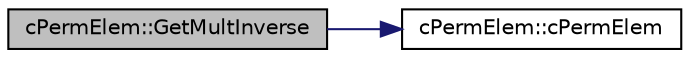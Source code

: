 digraph G
{
  edge [fontname="Helvetica",fontsize="10",labelfontname="Helvetica",labelfontsize="10"];
  node [fontname="Helvetica",fontsize="10",shape=record];
  rankdir="LR";
  Node1 [label="cPermElem::GetMultInverse",height=0.2,width=0.4,color="black", fillcolor="grey75", style="filled" fontcolor="black"];
  Node1 -> Node2 [color="midnightblue",fontsize="10",style="solid"];
  Node2 [label="cPermElem::cPermElem",height=0.2,width=0.4,color="black", fillcolor="white", style="filled",URL="$classcPermElem.html#a9170fa558dd3cdfae7879631db41235d"];
}
